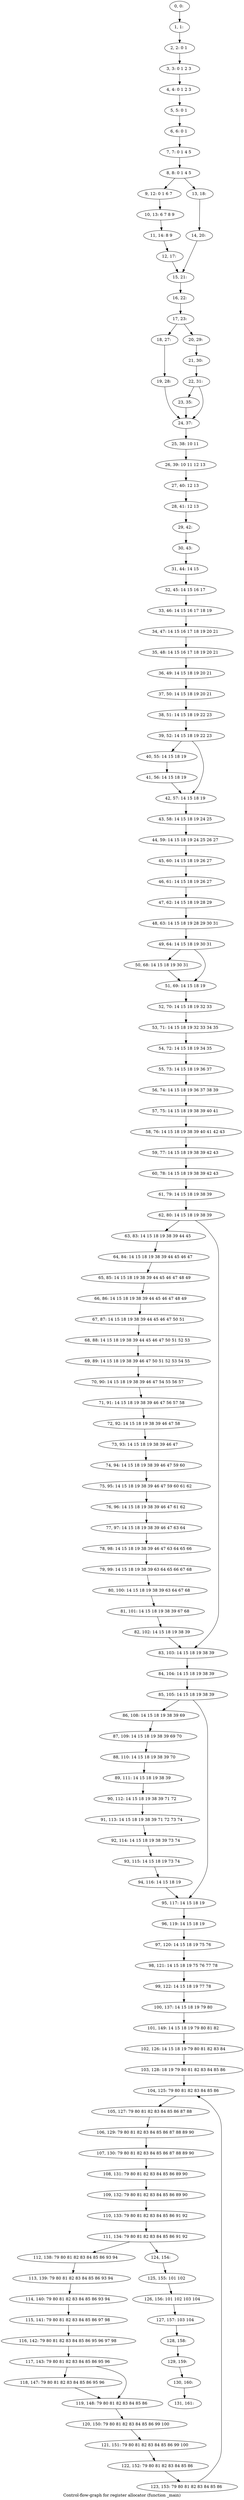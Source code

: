 digraph G {
graph [label="Control-flow-graph for register allocator (function _main)"]
0[label="0, 0: "];
1[label="1, 1: "];
2[label="2, 2: 0 1 "];
3[label="3, 3: 0 1 2 3 "];
4[label="4, 4: 0 1 2 3 "];
5[label="5, 5: 0 1 "];
6[label="6, 6: 0 1 "];
7[label="7, 7: 0 1 4 5 "];
8[label="8, 8: 0 1 4 5 "];
9[label="9, 12: 0 1 6 7 "];
10[label="10, 13: 6 7 8 9 "];
11[label="11, 14: 8 9 "];
12[label="12, 17: "];
13[label="13, 18: "];
14[label="14, 20: "];
15[label="15, 21: "];
16[label="16, 22: "];
17[label="17, 23: "];
18[label="18, 27: "];
19[label="19, 28: "];
20[label="20, 29: "];
21[label="21, 30: "];
22[label="22, 31: "];
23[label="23, 35: "];
24[label="24, 37: "];
25[label="25, 38: 10 11 "];
26[label="26, 39: 10 11 12 13 "];
27[label="27, 40: 12 13 "];
28[label="28, 41: 12 13 "];
29[label="29, 42: "];
30[label="30, 43: "];
31[label="31, 44: 14 15 "];
32[label="32, 45: 14 15 16 17 "];
33[label="33, 46: 14 15 16 17 18 19 "];
34[label="34, 47: 14 15 16 17 18 19 20 21 "];
35[label="35, 48: 14 15 16 17 18 19 20 21 "];
36[label="36, 49: 14 15 18 19 20 21 "];
37[label="37, 50: 14 15 18 19 20 21 "];
38[label="38, 51: 14 15 18 19 22 23 "];
39[label="39, 52: 14 15 18 19 22 23 "];
40[label="40, 55: 14 15 18 19 "];
41[label="41, 56: 14 15 18 19 "];
42[label="42, 57: 14 15 18 19 "];
43[label="43, 58: 14 15 18 19 24 25 "];
44[label="44, 59: 14 15 18 19 24 25 26 27 "];
45[label="45, 60: 14 15 18 19 26 27 "];
46[label="46, 61: 14 15 18 19 26 27 "];
47[label="47, 62: 14 15 18 19 28 29 "];
48[label="48, 63: 14 15 18 19 28 29 30 31 "];
49[label="49, 64: 14 15 18 19 30 31 "];
50[label="50, 68: 14 15 18 19 30 31 "];
51[label="51, 69: 14 15 18 19 "];
52[label="52, 70: 14 15 18 19 32 33 "];
53[label="53, 71: 14 15 18 19 32 33 34 35 "];
54[label="54, 72: 14 15 18 19 34 35 "];
55[label="55, 73: 14 15 18 19 36 37 "];
56[label="56, 74: 14 15 18 19 36 37 38 39 "];
57[label="57, 75: 14 15 18 19 38 39 40 41 "];
58[label="58, 76: 14 15 18 19 38 39 40 41 42 43 "];
59[label="59, 77: 14 15 18 19 38 39 42 43 "];
60[label="60, 78: 14 15 18 19 38 39 42 43 "];
61[label="61, 79: 14 15 18 19 38 39 "];
62[label="62, 80: 14 15 18 19 38 39 "];
63[label="63, 83: 14 15 18 19 38 39 44 45 "];
64[label="64, 84: 14 15 18 19 38 39 44 45 46 47 "];
65[label="65, 85: 14 15 18 19 38 39 44 45 46 47 48 49 "];
66[label="66, 86: 14 15 18 19 38 39 44 45 46 47 48 49 "];
67[label="67, 87: 14 15 18 19 38 39 44 45 46 47 50 51 "];
68[label="68, 88: 14 15 18 19 38 39 44 45 46 47 50 51 52 53 "];
69[label="69, 89: 14 15 18 19 38 39 46 47 50 51 52 53 54 55 "];
70[label="70, 90: 14 15 18 19 38 39 46 47 54 55 56 57 "];
71[label="71, 91: 14 15 18 19 38 39 46 47 56 57 58 "];
72[label="72, 92: 14 15 18 19 38 39 46 47 58 "];
73[label="73, 93: 14 15 18 19 38 39 46 47 "];
74[label="74, 94: 14 15 18 19 38 39 46 47 59 60 "];
75[label="75, 95: 14 15 18 19 38 39 46 47 59 60 61 62 "];
76[label="76, 96: 14 15 18 19 38 39 46 47 61 62 "];
77[label="77, 97: 14 15 18 19 38 39 46 47 63 64 "];
78[label="78, 98: 14 15 18 19 38 39 46 47 63 64 65 66 "];
79[label="79, 99: 14 15 18 19 38 39 63 64 65 66 67 68 "];
80[label="80, 100: 14 15 18 19 38 39 63 64 67 68 "];
81[label="81, 101: 14 15 18 19 38 39 67 68 "];
82[label="82, 102: 14 15 18 19 38 39 "];
83[label="83, 103: 14 15 18 19 38 39 "];
84[label="84, 104: 14 15 18 19 38 39 "];
85[label="85, 105: 14 15 18 19 38 39 "];
86[label="86, 108: 14 15 18 19 38 39 69 "];
87[label="87, 109: 14 15 18 19 38 39 69 70 "];
88[label="88, 110: 14 15 18 19 38 39 70 "];
89[label="89, 111: 14 15 18 19 38 39 "];
90[label="90, 112: 14 15 18 19 38 39 71 72 "];
91[label="91, 113: 14 15 18 19 38 39 71 72 73 74 "];
92[label="92, 114: 14 15 18 19 38 39 73 74 "];
93[label="93, 115: 14 15 18 19 73 74 "];
94[label="94, 116: 14 15 18 19 "];
95[label="95, 117: 14 15 18 19 "];
96[label="96, 119: 14 15 18 19 "];
97[label="97, 120: 14 15 18 19 75 76 "];
98[label="98, 121: 14 15 18 19 75 76 77 78 "];
99[label="99, 122: 14 15 18 19 77 78 "];
100[label="100, 137: 14 15 18 19 79 80 "];
101[label="101, 149: 14 15 18 19 79 80 81 82 "];
102[label="102, 126: 14 15 18 19 79 80 81 82 83 84 "];
103[label="103, 128: 18 19 79 80 81 82 83 84 85 86 "];
104[label="104, 125: 79 80 81 82 83 84 85 86 "];
105[label="105, 127: 79 80 81 82 83 84 85 86 87 88 "];
106[label="106, 129: 79 80 81 82 83 84 85 86 87 88 89 90 "];
107[label="107, 130: 79 80 81 82 83 84 85 86 87 88 89 90 "];
108[label="108, 131: 79 80 81 82 83 84 85 86 89 90 "];
109[label="109, 132: 79 80 81 82 83 84 85 86 89 90 "];
110[label="110, 133: 79 80 81 82 83 84 85 86 91 92 "];
111[label="111, 134: 79 80 81 82 83 84 85 86 91 92 "];
112[label="112, 138: 79 80 81 82 83 84 85 86 93 94 "];
113[label="113, 139: 79 80 81 82 83 84 85 86 93 94 "];
114[label="114, 140: 79 80 81 82 83 84 85 86 93 94 "];
115[label="115, 141: 79 80 81 82 83 84 85 86 97 98 "];
116[label="116, 142: 79 80 81 82 83 84 85 86 95 96 97 98 "];
117[label="117, 143: 79 80 81 82 83 84 85 86 95 96 "];
118[label="118, 147: 79 80 81 82 83 84 85 86 95 96 "];
119[label="119, 148: 79 80 81 82 83 84 85 86 "];
120[label="120, 150: 79 80 81 82 83 84 85 86 99 100 "];
121[label="121, 151: 79 80 81 82 83 84 85 86 99 100 "];
122[label="122, 152: 79 80 81 82 83 84 85 86 "];
123[label="123, 153: 79 80 81 82 83 84 85 86 "];
124[label="124, 154: "];
125[label="125, 155: 101 102 "];
126[label="126, 156: 101 102 103 104 "];
127[label="127, 157: 103 104 "];
128[label="128, 158: "];
129[label="129, 159: "];
130[label="130, 160: "];
131[label="131, 161: "];
0->1 ;
1->2 ;
2->3 ;
3->4 ;
4->5 ;
5->6 ;
6->7 ;
7->8 ;
8->9 ;
8->13 ;
9->10 ;
10->11 ;
11->12 ;
12->15 ;
13->14 ;
14->15 ;
15->16 ;
16->17 ;
17->18 ;
17->20 ;
18->19 ;
19->24 ;
20->21 ;
21->22 ;
22->23 ;
22->24 ;
23->24 ;
24->25 ;
25->26 ;
26->27 ;
27->28 ;
28->29 ;
29->30 ;
30->31 ;
31->32 ;
32->33 ;
33->34 ;
34->35 ;
35->36 ;
36->37 ;
37->38 ;
38->39 ;
39->40 ;
39->42 ;
40->41 ;
41->42 ;
42->43 ;
43->44 ;
44->45 ;
45->46 ;
46->47 ;
47->48 ;
48->49 ;
49->50 ;
49->51 ;
50->51 ;
51->52 ;
52->53 ;
53->54 ;
54->55 ;
55->56 ;
56->57 ;
57->58 ;
58->59 ;
59->60 ;
60->61 ;
61->62 ;
62->63 ;
62->83 ;
63->64 ;
64->65 ;
65->66 ;
66->67 ;
67->68 ;
68->69 ;
69->70 ;
70->71 ;
71->72 ;
72->73 ;
73->74 ;
74->75 ;
75->76 ;
76->77 ;
77->78 ;
78->79 ;
79->80 ;
80->81 ;
81->82 ;
82->83 ;
83->84 ;
84->85 ;
85->86 ;
85->95 ;
86->87 ;
87->88 ;
88->89 ;
89->90 ;
90->91 ;
91->92 ;
92->93 ;
93->94 ;
94->95 ;
95->96 ;
96->97 ;
97->98 ;
98->99 ;
99->100 ;
100->101 ;
101->102 ;
102->103 ;
103->104 ;
104->105 ;
105->106 ;
106->107 ;
107->108 ;
108->109 ;
109->110 ;
110->111 ;
111->112 ;
111->124 ;
112->113 ;
113->114 ;
114->115 ;
115->116 ;
116->117 ;
117->118 ;
117->119 ;
118->119 ;
119->120 ;
120->121 ;
121->122 ;
122->123 ;
123->104 ;
124->125 ;
125->126 ;
126->127 ;
127->128 ;
128->129 ;
129->130 ;
130->131 ;
}
